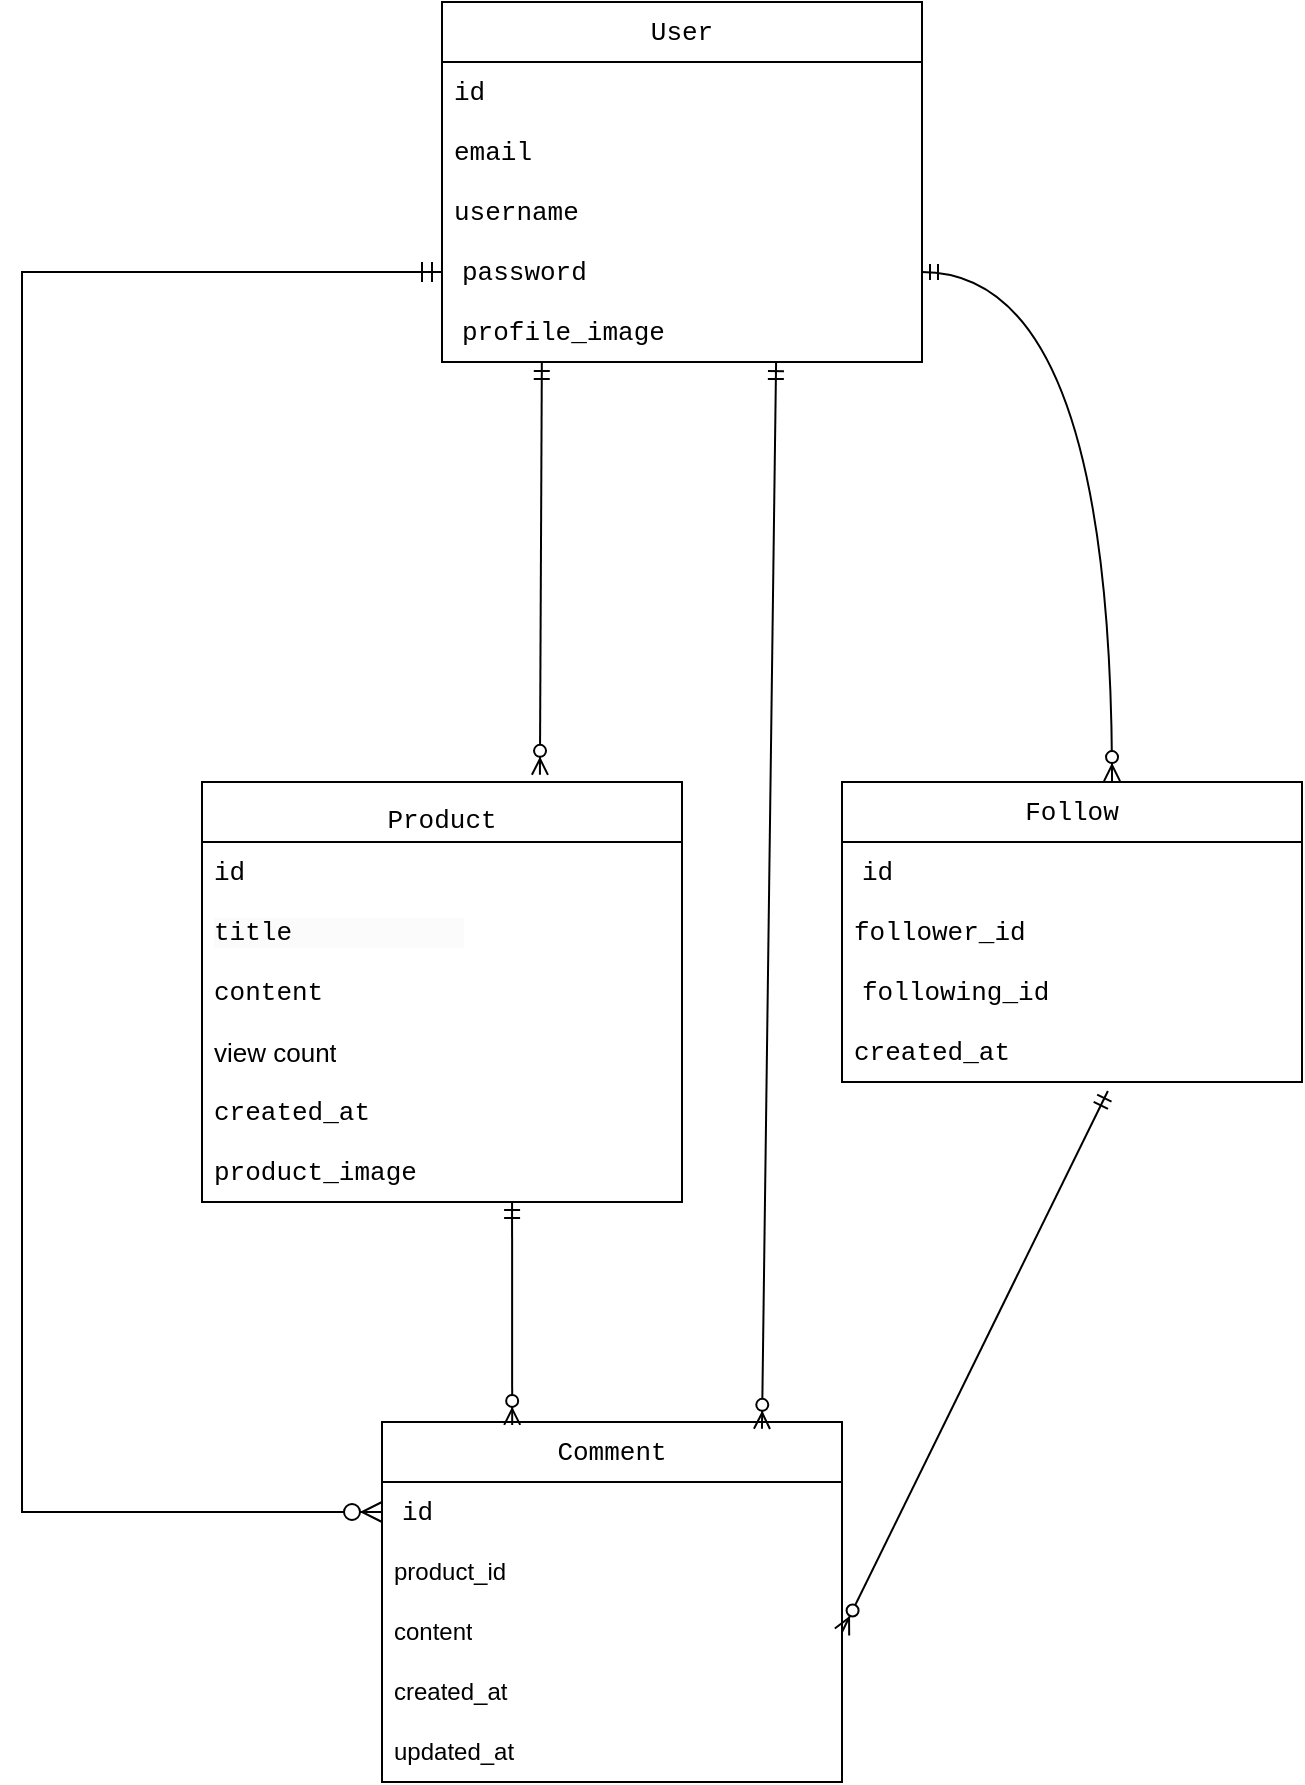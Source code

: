 <mxfile version="26.0.2">
  <diagram name="페이지-1" id="5iZCqzwtPhLVUHu9DLhD">
    <mxGraphModel dx="1750" dy="2083" grid="1" gridSize="10" guides="1" tooltips="1" connect="1" arrows="1" fold="1" page="1" pageScale="1" pageWidth="827" pageHeight="1169" math="0" shadow="0">
      <root>
        <mxCell id="0" />
        <mxCell id="1" parent="0" />
        <mxCell id="1zdpLOT8409TKX1W4BJJ-4" value="&lt;div style=&quot;text-align: left;&quot;&gt;&lt;span style=&quot;background-color: transparent; color: light-dark(rgb(0, 0, 0), rgb(255, 255, 255)); font-size: 13px;&quot;&gt;&lt;font face=&quot;Menlo, Monaco, Courier New, monospace&quot;&gt;User&lt;/font&gt;&lt;/span&gt;&lt;/div&gt;" style="swimlane;fontStyle=0;childLayout=stackLayout;horizontal=1;startSize=30;horizontalStack=0;resizeParent=1;resizeParentMax=0;resizeLast=0;collapsible=1;marginBottom=0;whiteSpace=wrap;html=1;" parent="1" vertex="1">
          <mxGeometry x="310" y="-170" width="240" height="180" as="geometry" />
        </mxCell>
        <mxCell id="1zdpLOT8409TKX1W4BJJ-5" value="&lt;font face=&quot;Menlo, Monaco, Courier New, monospace&quot;&gt;&lt;span style=&quot;font-size: 13px;&quot;&gt;id&lt;/span&gt;&lt;/font&gt;" style="text;strokeColor=none;fillColor=none;align=left;verticalAlign=middle;spacingLeft=4;spacingRight=4;overflow=hidden;points=[[0,0.5],[1,0.5]];portConstraint=eastwest;rotatable=0;whiteSpace=wrap;html=1;" parent="1zdpLOT8409TKX1W4BJJ-4" vertex="1">
          <mxGeometry y="30" width="240" height="30" as="geometry" />
        </mxCell>
        <mxCell id="f9AJEI0Ko1tN3LrHQlcn-1" value="&lt;font face=&quot;Menlo, Monaco, Courier New, monospace&quot;&gt;&lt;span style=&quot;font-size: 13px;&quot;&gt;email&lt;/span&gt;&lt;/font&gt;" style="text;strokeColor=none;fillColor=none;align=left;verticalAlign=middle;spacingLeft=4;spacingRight=4;overflow=hidden;points=[[0,0.5],[1,0.5]];portConstraint=eastwest;rotatable=0;whiteSpace=wrap;html=1;" parent="1zdpLOT8409TKX1W4BJJ-4" vertex="1">
          <mxGeometry y="60" width="240" height="30" as="geometry" />
        </mxCell>
        <mxCell id="f9AJEI0Ko1tN3LrHQlcn-2" value="&lt;font face=&quot;Menlo, Monaco, Courier New, monospace&quot;&gt;&lt;span style=&quot;font-size: 13px;&quot;&gt;username&lt;/span&gt;&lt;/font&gt;" style="text;strokeColor=none;fillColor=none;align=left;verticalAlign=middle;spacingLeft=4;spacingRight=4;overflow=hidden;points=[[0,0.5],[1,0.5]];portConstraint=eastwest;rotatable=0;whiteSpace=wrap;html=1;" parent="1zdpLOT8409TKX1W4BJJ-4" vertex="1">
          <mxGeometry y="90" width="240" height="30" as="geometry" />
        </mxCell>
        <mxCell id="1zdpLOT8409TKX1W4BJJ-6" value="&lt;span style=&quot;font-size: 13px; font-style: normal; font-variant-ligatures: normal; font-variant-caps: normal; font-weight: 400; letter-spacing: normal; orphans: 2; text-align: left; text-indent: 0px; text-transform: none; widows: 2; word-spacing: 0px; -webkit-text-stroke-width: 0px; white-space: normal; text-decoration-thickness: initial; text-decoration-style: initial; text-decoration-color: initial; background-color: var(--vscode-textCodeBlock-background); border-radius: 4px; padding: 1px 4px; word-break: break-word; font-family: Menlo, Monaco, &amp;quot;Courier New&amp;quot;, monospace; cursor: pointer; color: var(--vscode-textLink-foreground);&quot; class=&quot;markdown-inline-code&quot;&gt;&lt;span&gt;password&lt;/span&gt;&lt;/span&gt;" style="text;strokeColor=none;fillColor=none;align=left;verticalAlign=middle;spacingLeft=4;spacingRight=4;overflow=hidden;points=[[0,0.5],[1,0.5]];portConstraint=eastwest;rotatable=0;whiteSpace=wrap;html=1;" parent="1zdpLOT8409TKX1W4BJJ-4" vertex="1">
          <mxGeometry y="120" width="240" height="30" as="geometry" />
        </mxCell>
        <mxCell id="1zdpLOT8409TKX1W4BJJ-7" value="&lt;span style=&quot;font-size: 13px; font-style: normal; font-variant-ligatures: normal; font-variant-caps: normal; font-weight: 400; letter-spacing: normal; orphans: 2; text-align: left; text-indent: 0px; text-transform: none; widows: 2; word-spacing: 0px; -webkit-text-stroke-width: 0px; white-space: normal; text-decoration-thickness: initial; text-decoration-style: initial; text-decoration-color: initial; background-color: var(--vscode-textCodeBlock-background); border-radius: 4px; padding: 1px 4px; word-break: break-word; font-family: Menlo, Monaco, &amp;quot;Courier New&amp;quot;, monospace; cursor: pointer; color: var(--vscode-textLink-foreground);&quot; class=&quot;markdown-inline-code&quot;&gt;&lt;span&gt;profile_image&lt;/span&gt;&lt;/span&gt;" style="text;strokeColor=none;fillColor=none;align=left;verticalAlign=middle;spacingLeft=4;spacingRight=4;overflow=hidden;points=[[0,0.5],[1,0.5]];portConstraint=eastwest;rotatable=0;whiteSpace=wrap;html=1;" parent="1zdpLOT8409TKX1W4BJJ-4" vertex="1">
          <mxGeometry y="150" width="240" height="30" as="geometry" />
        </mxCell>
        <mxCell id="1zdpLOT8409TKX1W4BJJ-8" value="&lt;span style=&quot;font-family: Menlo, Monaco, &amp;quot;Courier New&amp;quot;, monospace; font-size: 13px; text-align: left;&quot;&gt;Product&lt;/span&gt;" style="swimlane;fontStyle=0;childLayout=stackLayout;horizontal=1;startSize=30;horizontalStack=0;resizeParent=1;resizeParentMax=0;resizeLast=0;collapsible=1;marginBottom=0;whiteSpace=wrap;html=1;verticalAlign=bottom;" parent="1" vertex="1">
          <mxGeometry x="190" y="220" width="240" height="210" as="geometry" />
        </mxCell>
        <mxCell id="1zdpLOT8409TKX1W4BJJ-10" value="&lt;span style=&quot;font-family: Menlo, Monaco, &amp;quot;Courier New&amp;quot;, monospace; font-size: 13px;&quot;&gt;id&lt;span style=&quot;white-space: pre;&quot;&gt;&#x9;&lt;/span&gt;&lt;span style=&quot;white-space: pre;&quot;&gt;&#x9;&lt;/span&gt;&lt;/span&gt;" style="text;strokeColor=none;fillColor=none;align=left;verticalAlign=middle;spacingLeft=4;spacingRight=4;overflow=hidden;points=[[0,0.5],[1,0.5]];portConstraint=eastwest;rotatable=0;whiteSpace=wrap;html=1;" parent="1zdpLOT8409TKX1W4BJJ-8" vertex="1">
          <mxGeometry y="30" width="240" height="30" as="geometry" />
        </mxCell>
        <mxCell id="1zdpLOT8409TKX1W4BJJ-11" value="&lt;span style=&quot;color: rgb(0, 0, 0); font-family: Menlo, Monaco, &amp;quot;Courier New&amp;quot;, monospace; font-size: 13px; font-style: normal; font-variant-ligatures: normal; font-variant-caps: normal; font-weight: 400; letter-spacing: normal; orphans: 2; text-align: left; text-indent: 0px; text-transform: none; widows: 2; word-spacing: 0px; -webkit-text-stroke-width: 0px; white-space: normal; background-color: rgb(251, 251, 251); text-decoration-thickness: initial; text-decoration-style: initial; text-decoration-color: initial; float: none; display: inline !important;&quot;&gt;title&lt;span style=&quot;white-space: pre;&quot;&gt;&#x9;&lt;/span&gt;&lt;span style=&quot;white-space: pre;&quot;&gt;&#x9;&lt;/span&gt;&lt;/span&gt;" style="text;strokeColor=none;fillColor=none;align=left;verticalAlign=middle;spacingLeft=4;spacingRight=4;overflow=hidden;points=[[0,0.5],[1,0.5]];portConstraint=eastwest;rotatable=0;whiteSpace=wrap;html=1;" parent="1zdpLOT8409TKX1W4BJJ-8" vertex="1">
          <mxGeometry y="60" width="240" height="30" as="geometry" />
        </mxCell>
        <mxCell id="1zdpLOT8409TKX1W4BJJ-22" value="&lt;font face=&quot;Menlo, Monaco, Courier New, monospace&quot;&gt;&lt;span style=&quot;font-size: 13px;&quot;&gt;content&lt;/span&gt;&lt;/font&gt;" style="text;strokeColor=none;fillColor=none;align=left;verticalAlign=middle;spacingLeft=4;spacingRight=4;overflow=hidden;points=[[0,0.5],[1,0.5]];portConstraint=eastwest;rotatable=0;whiteSpace=wrap;html=1;" parent="1zdpLOT8409TKX1W4BJJ-8" vertex="1">
          <mxGeometry y="90" width="240" height="30" as="geometry" />
        </mxCell>
        <mxCell id="1zdpLOT8409TKX1W4BJJ-23" value="&lt;font style=&quot;font-size: 13px;&quot;&gt;view count&lt;/font&gt;" style="text;strokeColor=none;fillColor=none;align=left;verticalAlign=middle;spacingLeft=4;spacingRight=4;overflow=hidden;points=[[0,0.5],[1,0.5]];portConstraint=eastwest;rotatable=0;whiteSpace=wrap;html=1;" parent="1zdpLOT8409TKX1W4BJJ-8" vertex="1">
          <mxGeometry y="120" width="240" height="30" as="geometry" />
        </mxCell>
        <mxCell id="1zdpLOT8409TKX1W4BJJ-26" value="&lt;font face=&quot;Menlo, Monaco, Courier New, monospace&quot;&gt;&lt;span style=&quot;font-size: 13px;&quot;&gt;created_at&lt;/span&gt;&lt;/font&gt;" style="text;strokeColor=none;fillColor=none;align=left;verticalAlign=middle;spacingLeft=4;spacingRight=4;overflow=hidden;points=[[0,0.5],[1,0.5]];portConstraint=eastwest;rotatable=0;whiteSpace=wrap;html=1;" parent="1zdpLOT8409TKX1W4BJJ-8" vertex="1">
          <mxGeometry y="150" width="240" height="30" as="geometry" />
        </mxCell>
        <mxCell id="1zdpLOT8409TKX1W4BJJ-27" value="&lt;font face=&quot;Menlo, Monaco, Courier New, monospace&quot;&gt;&lt;span style=&quot;font-size: 13px;&quot;&gt;product_image&lt;/span&gt;&lt;/font&gt;" style="text;strokeColor=none;fillColor=none;align=left;verticalAlign=middle;spacingLeft=4;spacingRight=4;overflow=hidden;points=[[0,0.5],[1,0.5]];portConstraint=eastwest;rotatable=0;whiteSpace=wrap;html=1;" parent="1zdpLOT8409TKX1W4BJJ-8" vertex="1">
          <mxGeometry y="180" width="240" height="30" as="geometry" />
        </mxCell>
        <mxCell id="1zdpLOT8409TKX1W4BJJ-12" value="&lt;div style=&quot;text-align: left;&quot;&gt;&lt;font face=&quot;Menlo, Monaco, Courier New, monospace&quot;&gt;&lt;span style=&quot;font-size: 13px;&quot;&gt;Comment&lt;/span&gt;&lt;/font&gt;&lt;/div&gt;" style="swimlane;fontStyle=0;childLayout=stackLayout;horizontal=1;startSize=30;horizontalStack=0;resizeParent=1;resizeParentMax=0;resizeLast=0;collapsible=1;marginBottom=0;whiteSpace=wrap;html=1;" parent="1" vertex="1">
          <mxGeometry x="280" y="540" width="230" height="180" as="geometry" />
        </mxCell>
        <mxCell id="1zdpLOT8409TKX1W4BJJ-13" value="&lt;span style=&quot;color: inherit; font-size: 13px; font-style: normal; font-variant-ligatures: normal; font-variant-caps: normal; font-weight: 400; letter-spacing: normal; orphans: 2; text-align: left; text-indent: 0px; text-transform: none; widows: 2; word-spacing: 0px; -webkit-text-stroke-width: 0px; white-space: normal; text-decoration-thickness: initial; text-decoration-style: initial; text-decoration-color: initial; background-color: var(--vscode-textCodeBlock-background); border-radius: 4px; padding: 1px 4px; word-break: break-word; font-family: Menlo, Monaco, &amp;quot;Courier New&amp;quot;, monospace; cursor: default;&quot; class=&quot;markdown-inline-code&quot;&gt;&lt;span&gt;id&lt;/span&gt;&lt;/span&gt;" style="text;strokeColor=none;fillColor=none;align=left;verticalAlign=middle;spacingLeft=4;spacingRight=4;overflow=hidden;points=[[0,0.5],[1,0.5]];portConstraint=eastwest;rotatable=0;whiteSpace=wrap;html=1;" parent="1zdpLOT8409TKX1W4BJJ-12" vertex="1">
          <mxGeometry y="30" width="230" height="30" as="geometry" />
        </mxCell>
        <mxCell id="1zdpLOT8409TKX1W4BJJ-14" value="&lt;div&gt;product_id&lt;/div&gt;" style="text;strokeColor=none;fillColor=none;align=left;verticalAlign=middle;spacingLeft=4;spacingRight=4;overflow=hidden;points=[[0,0.5],[1,0.5]];portConstraint=eastwest;rotatable=0;whiteSpace=wrap;html=1;" parent="1zdpLOT8409TKX1W4BJJ-12" vertex="1">
          <mxGeometry y="60" width="230" height="30" as="geometry" />
        </mxCell>
        <mxCell id="f9AJEI0Ko1tN3LrHQlcn-4" value="&lt;div&gt;content&lt;/div&gt;" style="text;strokeColor=none;fillColor=none;align=left;verticalAlign=middle;spacingLeft=4;spacingRight=4;overflow=hidden;points=[[0,0.5],[1,0.5]];portConstraint=eastwest;rotatable=0;whiteSpace=wrap;html=1;" parent="1zdpLOT8409TKX1W4BJJ-12" vertex="1">
          <mxGeometry y="90" width="230" height="30" as="geometry" />
        </mxCell>
        <mxCell id="f9AJEI0Ko1tN3LrHQlcn-5" value="&lt;div&gt;created_at&lt;/div&gt;" style="text;strokeColor=none;fillColor=none;align=left;verticalAlign=middle;spacingLeft=4;spacingRight=4;overflow=hidden;points=[[0,0.5],[1,0.5]];portConstraint=eastwest;rotatable=0;whiteSpace=wrap;html=1;" parent="1zdpLOT8409TKX1W4BJJ-12" vertex="1">
          <mxGeometry y="120" width="230" height="30" as="geometry" />
        </mxCell>
        <mxCell id="f9AJEI0Ko1tN3LrHQlcn-6" value="&lt;div&gt;updated_at&lt;/div&gt;" style="text;strokeColor=none;fillColor=none;align=left;verticalAlign=middle;spacingLeft=4;spacingRight=4;overflow=hidden;points=[[0,0.5],[1,0.5]];portConstraint=eastwest;rotatable=0;whiteSpace=wrap;html=1;" parent="1zdpLOT8409TKX1W4BJJ-12" vertex="1">
          <mxGeometry y="150" width="230" height="30" as="geometry" />
        </mxCell>
        <mxCell id="5ByVGXPXWBI4ENUAqIA5-2" value="&lt;div style=&quot;text-align: left;&quot;&gt;&lt;span style=&quot;background-color: transparent; color: light-dark(rgb(0, 0, 0), rgb(255, 255, 255)); font-size: 13px;&quot;&gt;&lt;font face=&quot;Menlo, Monaco, Courier New, monospace&quot;&gt;Follow&lt;/font&gt;&lt;/span&gt;&lt;/div&gt;" style="swimlane;fontStyle=0;childLayout=stackLayout;horizontal=1;startSize=30;horizontalStack=0;resizeParent=1;resizeParentMax=0;resizeLast=0;collapsible=1;marginBottom=0;whiteSpace=wrap;html=1;" parent="1" vertex="1">
          <mxGeometry x="510" y="220" width="230" height="150" as="geometry" />
        </mxCell>
        <mxCell id="5ByVGXPXWBI4ENUAqIA5-3" value="&lt;span style=&quot;color: inherit; font-size: 13px; font-style: normal; font-variant-ligatures: normal; font-variant-caps: normal; font-weight: 400; letter-spacing: normal; orphans: 2; text-align: left; text-indent: 0px; text-transform: none; widows: 2; word-spacing: 0px; -webkit-text-stroke-width: 0px; white-space: normal; text-decoration-thickness: initial; text-decoration-style: initial; text-decoration-color: initial; background-color: var(--vscode-textCodeBlock-background); border-radius: 4px; padding: 1px 4px; word-break: break-word; font-family: Menlo, Monaco, &amp;quot;Courier New&amp;quot;, monospace; cursor: default;&quot; class=&quot;markdown-inline-code&quot;&gt;&lt;span&gt;id&lt;/span&gt;&lt;/span&gt;&lt;span style=&quot;color: rgb(214, 214, 221); font-family: -apple-system, &amp;quot;system-ui&amp;quot;, &amp;quot;Nanum Gothic&amp;quot;, &amp;quot;Apple SD Gothic Neo&amp;quot;, AppleGothic, sans-serif; font-size: 13px; font-style: normal; font-variant-ligatures: normal; font-variant-caps: normal; font-weight: 400; letter-spacing: normal; orphans: 2; text-align: left; text-indent: 0px; text-transform: none; widows: 2; word-spacing: 0px; -webkit-text-stroke-width: 0px; white-space: normal; background-color: rgb(24, 24, 24); text-decoration-thickness: initial; text-decoration-style: initial; text-decoration-color: initial;&quot;&gt;&lt;/span&gt;" style="text;strokeColor=none;fillColor=none;align=left;verticalAlign=middle;spacingLeft=4;spacingRight=4;overflow=hidden;points=[[0,0.5],[1,0.5]];portConstraint=eastwest;rotatable=0;whiteSpace=wrap;html=1;" parent="5ByVGXPXWBI4ENUAqIA5-2" vertex="1">
          <mxGeometry y="30" width="230" height="30" as="geometry" />
        </mxCell>
        <mxCell id="5ByVGXPXWBI4ENUAqIA5-5" value="&lt;span style=&quot;font-family: Menlo, Monaco, &amp;quot;Courier New&amp;quot;, monospace; font-size: 13px;&quot;&gt;follower_id&lt;/span&gt;" style="text;strokeColor=none;fillColor=none;align=left;verticalAlign=middle;spacingLeft=4;spacingRight=4;overflow=hidden;points=[[0,0.5],[1,0.5]];portConstraint=eastwest;rotatable=0;whiteSpace=wrap;html=1;" parent="5ByVGXPXWBI4ENUAqIA5-2" vertex="1">
          <mxGeometry y="60" width="230" height="30" as="geometry" />
        </mxCell>
        <mxCell id="5ByVGXPXWBI4ENUAqIA5-6" value="&lt;span style=&quot;color: inherit; font-size: 13px; font-style: normal; font-variant-ligatures: normal; font-variant-caps: normal; font-weight: 400; letter-spacing: normal; orphans: 2; text-align: left; text-indent: 0px; text-transform: none; widows: 2; word-spacing: 0px; -webkit-text-stroke-width: 0px; white-space: normal; text-decoration-thickness: initial; text-decoration-style: initial; text-decoration-color: initial; background-color: var(--vscode-textCodeBlock-background); border-radius: 4px; padding: 1px 4px; word-break: break-word; font-family: Menlo, Monaco, &amp;quot;Courier New&amp;quot;, monospace; cursor: default;&quot; class=&quot;markdown-inline-code&quot;&gt;&lt;span&gt;following_id&lt;/span&gt;&lt;/span&gt;" style="text;strokeColor=none;fillColor=none;align=left;verticalAlign=middle;spacingLeft=4;spacingRight=4;overflow=hidden;points=[[0,0.5],[1,0.5]];portConstraint=eastwest;rotatable=0;whiteSpace=wrap;html=1;" parent="5ByVGXPXWBI4ENUAqIA5-2" vertex="1">
          <mxGeometry y="90" width="230" height="30" as="geometry" />
        </mxCell>
        <mxCell id="5ByVGXPXWBI4ENUAqIA5-4" value="&lt;font face=&quot;Menlo, Monaco, Courier New, monospace&quot;&gt;&lt;span style=&quot;font-size: 13px;&quot;&gt;created_at&lt;/span&gt;&lt;/font&gt;" style="text;strokeColor=none;fillColor=none;align=left;verticalAlign=middle;spacingLeft=4;spacingRight=4;overflow=hidden;points=[[0,0.5],[1,0.5]];portConstraint=eastwest;rotatable=0;whiteSpace=wrap;html=1;" parent="5ByVGXPXWBI4ENUAqIA5-2" vertex="1">
          <mxGeometry y="120" width="230" height="30" as="geometry" />
        </mxCell>
        <mxCell id="5ByVGXPXWBI4ENUAqIA5-13" value="" style="edgeStyle=elbowEdgeStyle;fontSize=12;html=1;endArrow=ERzeroToMany;startArrow=ERmandOne;rounded=0;startSize=8;endSize=8;entryX=0;entryY=0.5;entryDx=0;entryDy=0;exitX=0;exitY=0.5;exitDx=0;exitDy=0;" parent="1" source="1zdpLOT8409TKX1W4BJJ-6" target="1zdpLOT8409TKX1W4BJJ-13" edge="1">
          <mxGeometry width="100" height="100" relative="1" as="geometry">
            <mxPoint x="-30" y="-40" as="sourcePoint" />
            <mxPoint x="180" y="-220" as="targetPoint" />
            <Array as="points">
              <mxPoint x="100" y="280" />
            </Array>
          </mxGeometry>
        </mxCell>
        <mxCell id="YDdoWUioaOw0s8t6nk-A-1" value="" style="fontSize=12;html=1;endArrow=ERzeroToMany;startArrow=ERmandOne;rounded=0;exitX=0.696;exitY=1.017;exitDx=0;exitDy=0;exitPerimeter=0;entryX=0.826;entryY=0.019;entryDx=0;entryDy=0;entryPerimeter=0;" edge="1" parent="1" source="1zdpLOT8409TKX1W4BJJ-7" target="1zdpLOT8409TKX1W4BJJ-12">
          <mxGeometry width="100" height="100" relative="1" as="geometry">
            <mxPoint x="470" y="40" as="sourcePoint" />
            <mxPoint x="540" y="80" as="targetPoint" />
          </mxGeometry>
        </mxCell>
        <mxCell id="YDdoWUioaOw0s8t6nk-A-2" value="" style="fontSize=12;html=1;endArrow=ERzeroToMany;startArrow=ERmandOne;rounded=0;exitX=0.208;exitY=1.017;exitDx=0;exitDy=0;exitPerimeter=0;entryX=0.704;entryY=-0.017;entryDx=0;entryDy=0;entryPerimeter=0;" edge="1" parent="1" source="1zdpLOT8409TKX1W4BJJ-7" target="1zdpLOT8409TKX1W4BJJ-8">
          <mxGeometry width="100" height="100" relative="1" as="geometry">
            <mxPoint x="400" y="60" as="sourcePoint" />
            <mxPoint x="360" y="150" as="targetPoint" />
          </mxGeometry>
        </mxCell>
        <mxCell id="YDdoWUioaOw0s8t6nk-A-3" value="" style="fontSize=12;html=1;endArrow=ERzeroToMany;startArrow=ERmandOne;rounded=0;entryX=0.283;entryY=0.008;entryDx=0;entryDy=0;entryPerimeter=0;exitX=0.646;exitY=1;exitDx=0;exitDy=0;exitPerimeter=0;" edge="1" parent="1" source="1zdpLOT8409TKX1W4BJJ-27" target="1zdpLOT8409TKX1W4BJJ-12">
          <mxGeometry width="100" height="100" relative="1" as="geometry">
            <mxPoint x="350" y="440" as="sourcePoint" />
            <mxPoint x="369" y="226" as="targetPoint" />
          </mxGeometry>
        </mxCell>
        <mxCell id="YDdoWUioaOw0s8t6nk-A-4" value="" style="edgeStyle=orthogonalEdgeStyle;fontSize=12;html=1;endArrow=ERzeroToMany;startArrow=ERmandOne;rounded=0;curved=1;exitX=1;exitY=0.5;exitDx=0;exitDy=0;entryX=0.587;entryY=-0.003;entryDx=0;entryDy=0;entryPerimeter=0;" edge="1" parent="1" source="1zdpLOT8409TKX1W4BJJ-6" target="5ByVGXPXWBI4ENUAqIA5-2">
          <mxGeometry width="100" height="100" relative="1" as="geometry">
            <mxPoint x="580" y="120" as="sourcePoint" />
            <mxPoint x="680" y="20" as="targetPoint" />
          </mxGeometry>
        </mxCell>
        <mxCell id="YDdoWUioaOw0s8t6nk-A-6" value="" style="fontSize=12;html=1;endArrow=ERzeroToMany;startArrow=ERmandOne;rounded=0;exitX=0.578;exitY=1.15;exitDx=0;exitDy=0;exitPerimeter=0;entryX=1;entryY=0.5;entryDx=0;entryDy=0;" edge="1" parent="1" source="5ByVGXPXWBI4ENUAqIA5-4" target="f9AJEI0Ko1tN3LrHQlcn-4">
          <mxGeometry width="100" height="100" relative="1" as="geometry">
            <mxPoint x="360" y="370" as="sourcePoint" />
            <mxPoint x="600" y="630" as="targetPoint" />
          </mxGeometry>
        </mxCell>
      </root>
    </mxGraphModel>
  </diagram>
</mxfile>
